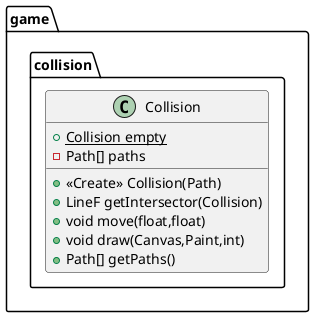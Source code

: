 @startuml
class game.collision.Collision {
+ {static} Collision empty
- Path[] paths
+ <<Create>> Collision(Path)
+ LineF getIntersector(Collision)
+ void move(float,float)
+ void draw(Canvas,Paint,int)
+ Path[] getPaths()
}


@enduml